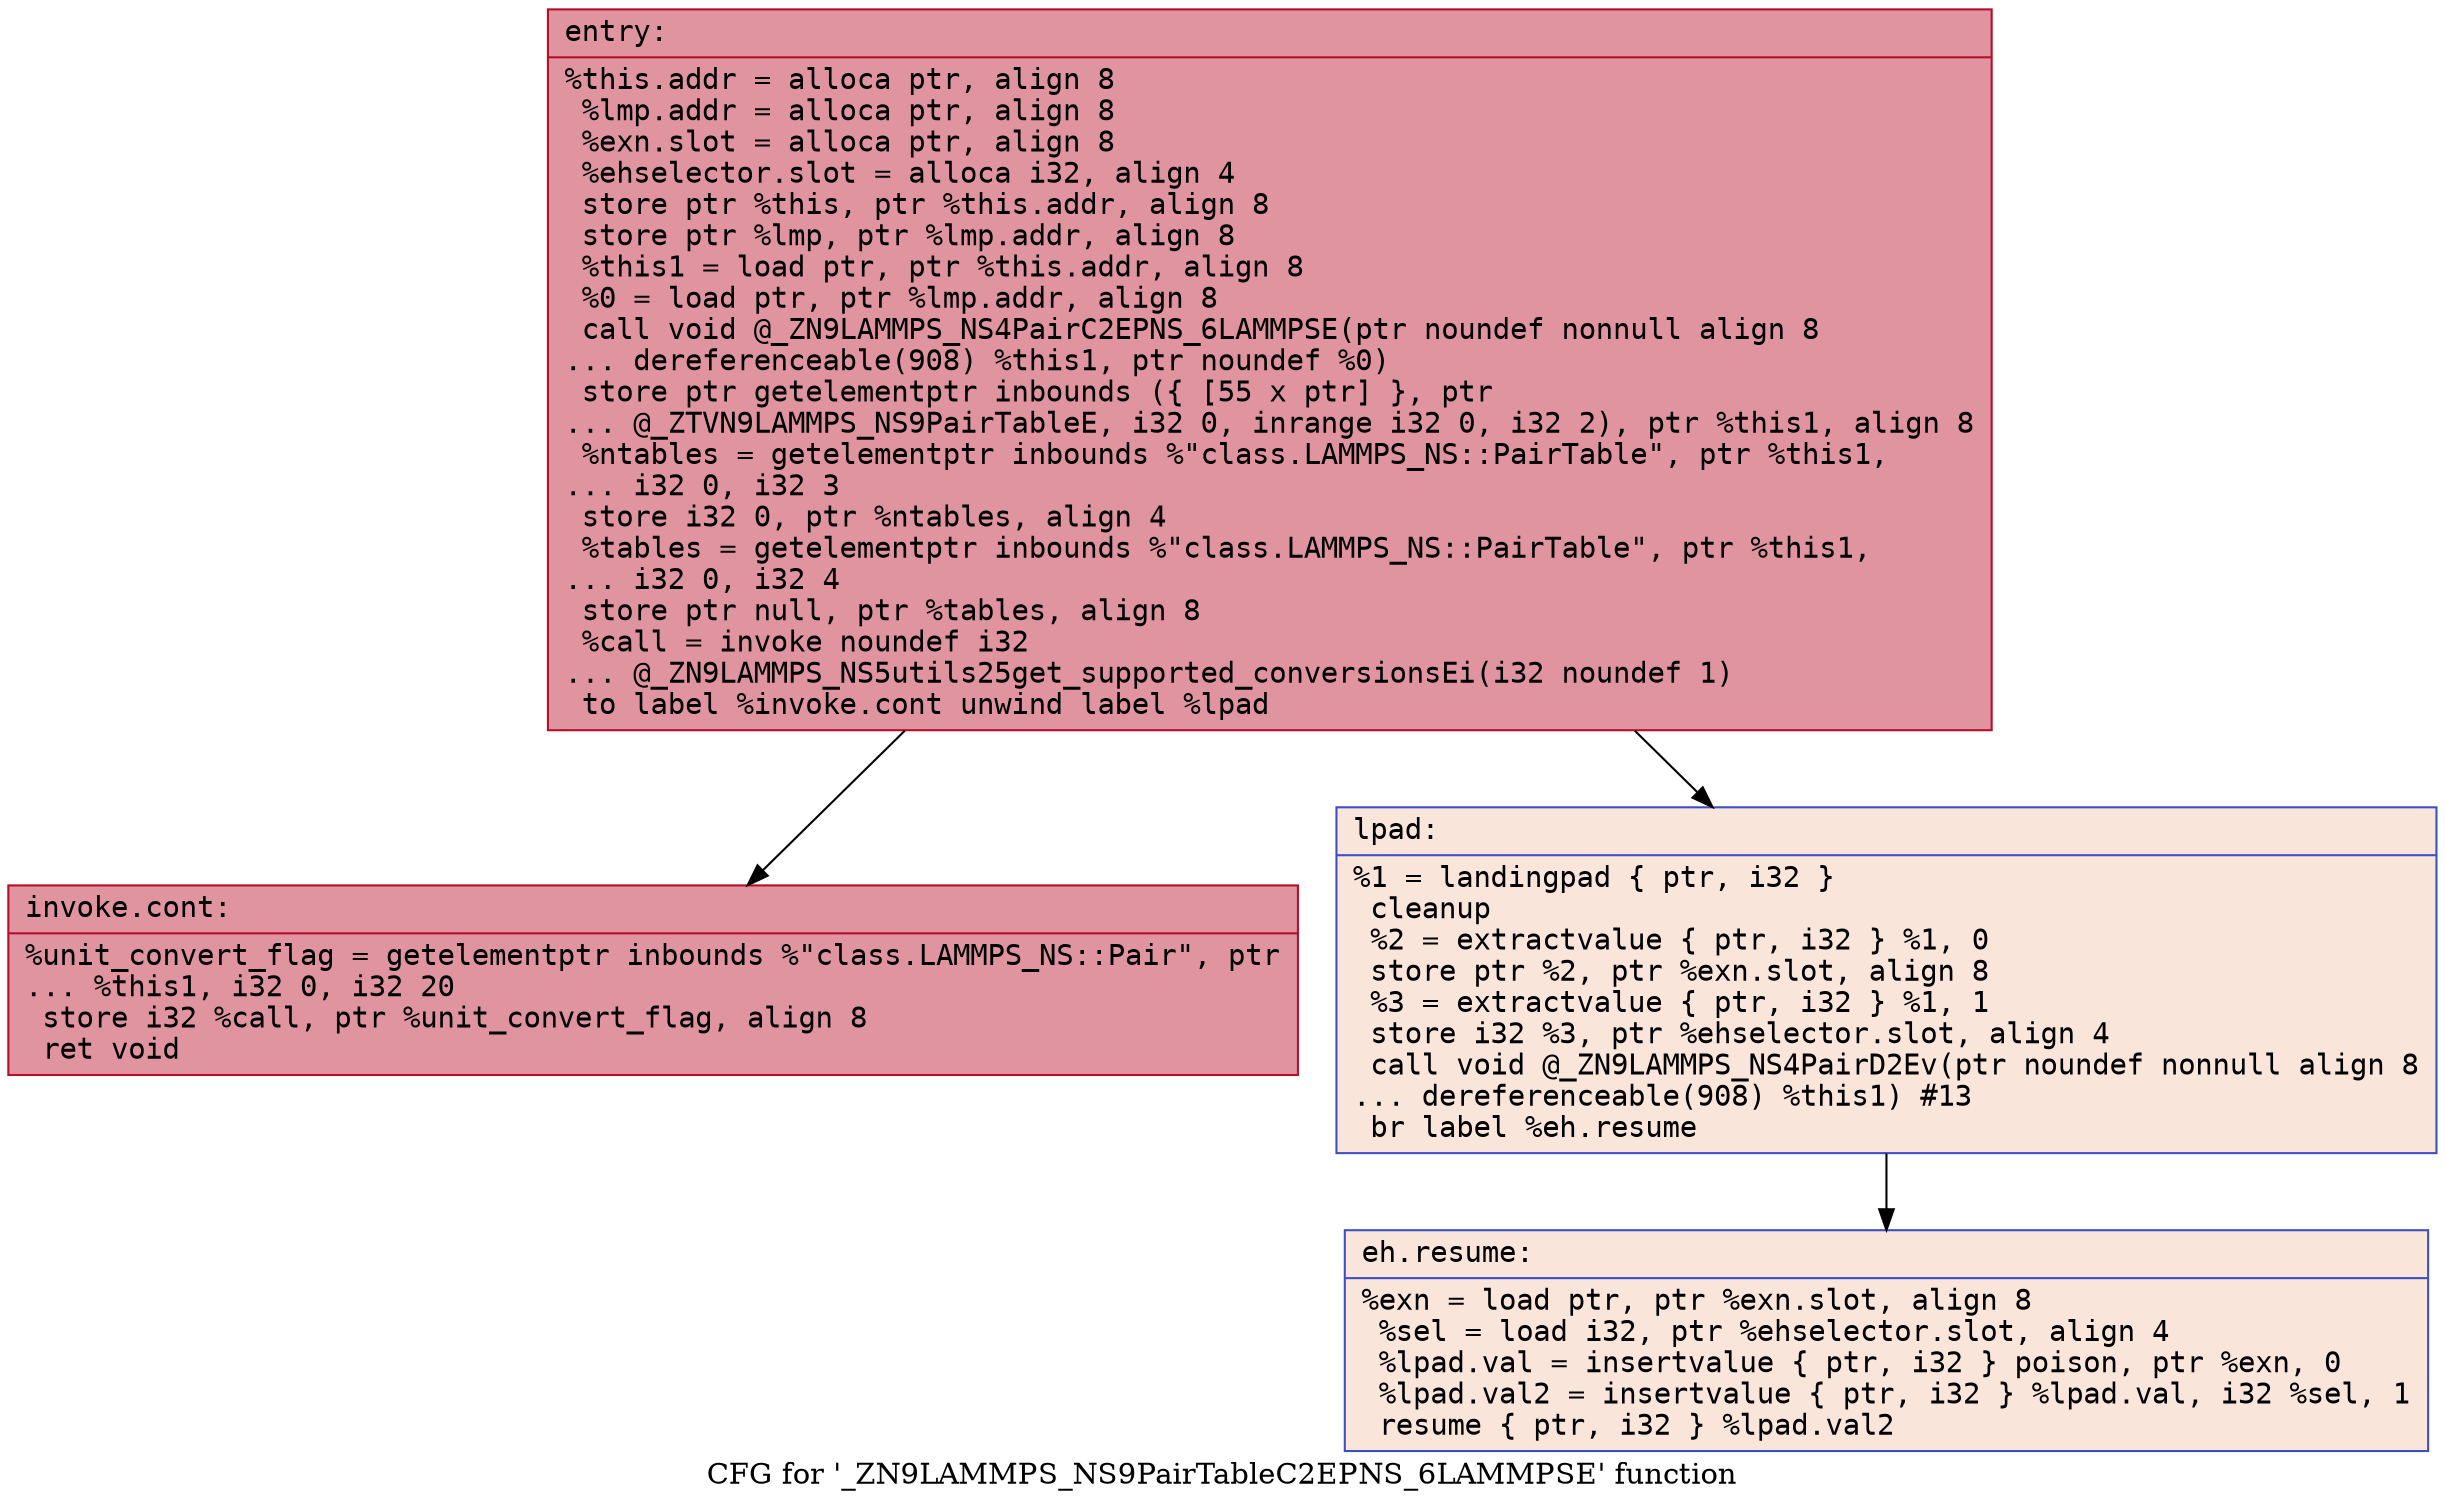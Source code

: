 digraph "CFG for '_ZN9LAMMPS_NS9PairTableC2EPNS_6LAMMPSE' function" {
	label="CFG for '_ZN9LAMMPS_NS9PairTableC2EPNS_6LAMMPSE' function";

	Node0x55f58a281a40 [shape=record,color="#b70d28ff", style=filled, fillcolor="#b70d2870" fontname="Courier",label="{entry:\l|  %this.addr = alloca ptr, align 8\l  %lmp.addr = alloca ptr, align 8\l  %exn.slot = alloca ptr, align 8\l  %ehselector.slot = alloca i32, align 4\l  store ptr %this, ptr %this.addr, align 8\l  store ptr %lmp, ptr %lmp.addr, align 8\l  %this1 = load ptr, ptr %this.addr, align 8\l  %0 = load ptr, ptr %lmp.addr, align 8\l  call void @_ZN9LAMMPS_NS4PairC2EPNS_6LAMMPSE(ptr noundef nonnull align 8\l... dereferenceable(908) %this1, ptr noundef %0)\l  store ptr getelementptr inbounds (\{ [55 x ptr] \}, ptr\l... @_ZTVN9LAMMPS_NS9PairTableE, i32 0, inrange i32 0, i32 2), ptr %this1, align 8\l  %ntables = getelementptr inbounds %\"class.LAMMPS_NS::PairTable\", ptr %this1,\l... i32 0, i32 3\l  store i32 0, ptr %ntables, align 4\l  %tables = getelementptr inbounds %\"class.LAMMPS_NS::PairTable\", ptr %this1,\l... i32 0, i32 4\l  store ptr null, ptr %tables, align 8\l  %call = invoke noundef i32\l... @_ZN9LAMMPS_NS5utils25get_supported_conversionsEi(i32 noundef 1)\l          to label %invoke.cont unwind label %lpad\l}"];
	Node0x55f58a281a40 -> Node0x55f58a282d30[tooltip="entry -> invoke.cont\nProbability 100.00%" ];
	Node0x55f58a281a40 -> Node0x55f58a282e10[tooltip="entry -> lpad\nProbability 0.00%" ];
	Node0x55f58a282d30 [shape=record,color="#b70d28ff", style=filled, fillcolor="#b70d2870" fontname="Courier",label="{invoke.cont:\l|  %unit_convert_flag = getelementptr inbounds %\"class.LAMMPS_NS::Pair\", ptr\l... %this1, i32 0, i32 20\l  store i32 %call, ptr %unit_convert_flag, align 8\l  ret void\l}"];
	Node0x55f58a282e10 [shape=record,color="#3d50c3ff", style=filled, fillcolor="#f4c5ad70" fontname="Courier",label="{lpad:\l|  %1 = landingpad \{ ptr, i32 \}\l          cleanup\l  %2 = extractvalue \{ ptr, i32 \} %1, 0\l  store ptr %2, ptr %exn.slot, align 8\l  %3 = extractvalue \{ ptr, i32 \} %1, 1\l  store i32 %3, ptr %ehselector.slot, align 4\l  call void @_ZN9LAMMPS_NS4PairD2Ev(ptr noundef nonnull align 8\l... dereferenceable(908) %this1) #13\l  br label %eh.resume\l}"];
	Node0x55f58a282e10 -> Node0x55f58a283900[tooltip="lpad -> eh.resume\nProbability 100.00%" ];
	Node0x55f58a283900 [shape=record,color="#3d50c3ff", style=filled, fillcolor="#f4c5ad70" fontname="Courier",label="{eh.resume:\l|  %exn = load ptr, ptr %exn.slot, align 8\l  %sel = load i32, ptr %ehselector.slot, align 4\l  %lpad.val = insertvalue \{ ptr, i32 \} poison, ptr %exn, 0\l  %lpad.val2 = insertvalue \{ ptr, i32 \} %lpad.val, i32 %sel, 1\l  resume \{ ptr, i32 \} %lpad.val2\l}"];
}
